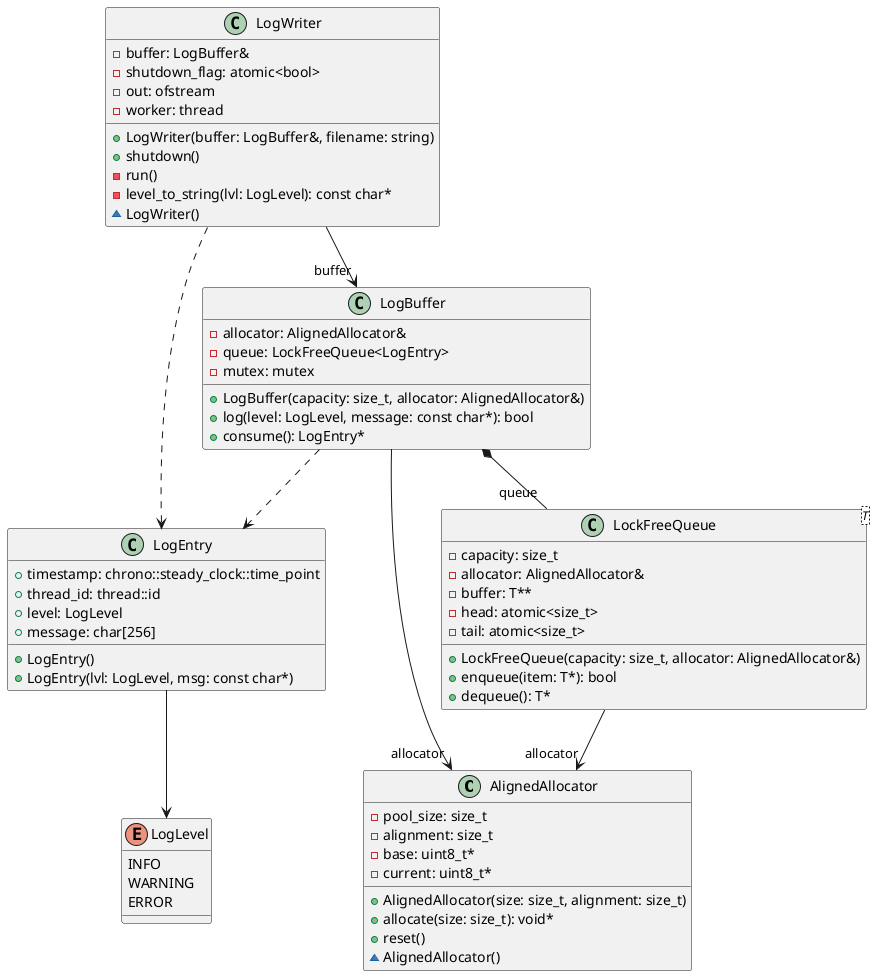 @startuml

class AlignedAllocator {
  - pool_size: size_t
  - alignment: size_t
  - base: uint8_t*
  - current: uint8_t*
  + AlignedAllocator(size: size_t, alignment: size_t)
  + allocate(size: size_t): void*
  + reset()
  ~AlignedAllocator()
}

class LogEntry {
  + timestamp: chrono::steady_clock::time_point
  + thread_id: thread::id
  + level: LogLevel
  + message: char[256]
  + LogEntry()
  + LogEntry(lvl: LogLevel, msg: const char*)
}

enum LogLevel {
  INFO
  WARNING
  ERROR
}

class "LockFreeQueue<T>" as LockFreeQueue {
  - capacity: size_t
  - allocator: AlignedAllocator&
  - buffer: T**
  - head: atomic<size_t>
  - tail: atomic<size_t>
  + LockFreeQueue(capacity: size_t, allocator: AlignedAllocator&)
  + enqueue(item: T*): bool
  + dequeue(): T*
}

class LogBuffer {
  - allocator: AlignedAllocator&
  - queue: LockFreeQueue<LogEntry>
  - mutex: mutex
  + LogBuffer(capacity: size_t, allocator: AlignedAllocator&)
  + log(level: LogLevel, message: const char*): bool
  + consume(): LogEntry*
}

class LogWriter {
  - buffer: LogBuffer&
  - shutdown_flag: atomic<bool>
  - out: ofstream
  - worker: thread
  + LogWriter(buffer: LogBuffer&, filename: string)
  + shutdown()
  - run()
  - level_to_string(lvl: LogLevel): const char*
  ~LogWriter()
}

' Relationships
LogBuffer *-- "queue" LockFreeQueue
LockFreeQueue --> "allocator" AlignedAllocator
LogBuffer --> "allocator" AlignedAllocator
LogWriter --> "buffer" LogBuffer
LogBuffer ..> LogEntry
LogWriter ..> LogEntry
LogEntry --> LogLevel

@enduml